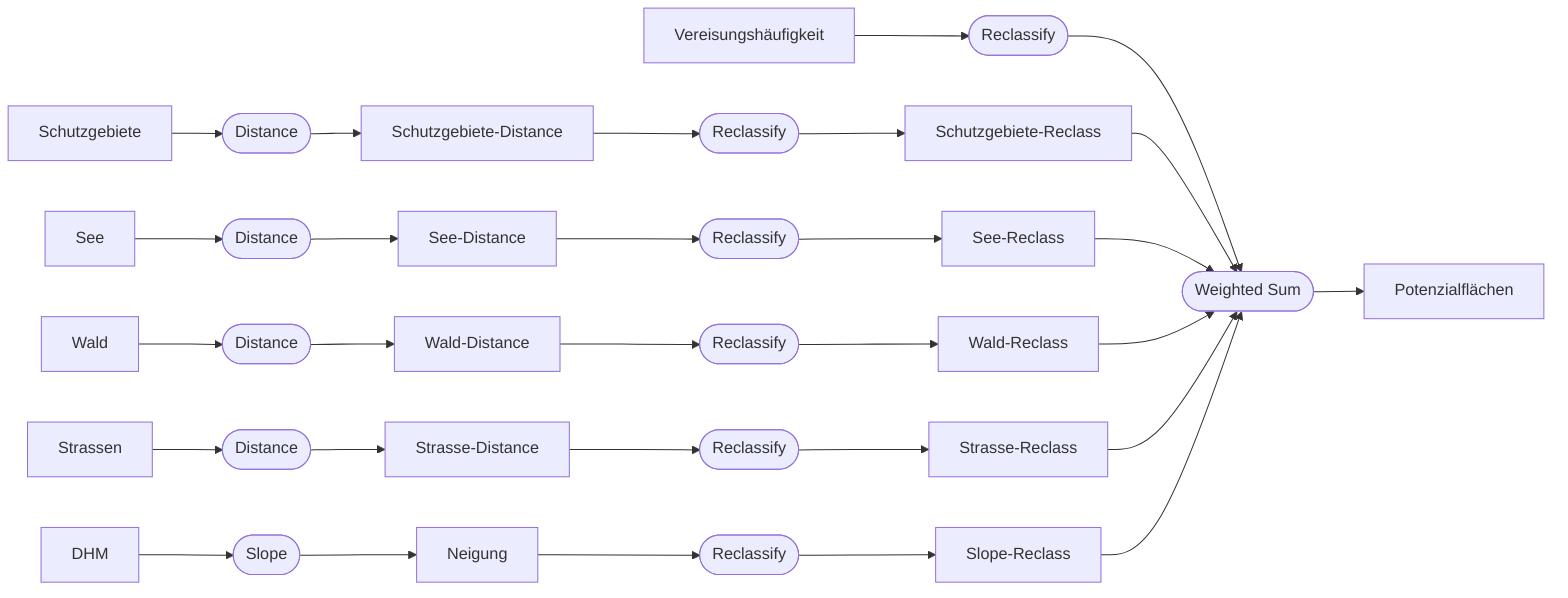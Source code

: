 flowchart LR
    A["Schutzgebiete"]
    B["See"]
    C["Wald"]
    D["Strassen"]
    E["Vereisungshäufigkeit"]
    EA(["Distance"])
    EB(["Distance"])
    EC(["Distance"])
    ED(["Distance"])
    AB["Schutzgebiete-Distance"]
    BB["See-Distance"]
    CB["Wald-Distance"]
    CD["Strasse-Distance"]
    FA(["Reclassify"])
    FB(["Reclassify"])
    FC(["Reclassify"])
    FD(["Reclassify"])
    FE(["Reclassify"])
    FF(["Reclassify"])
    AC["Schutzgebiete-Reclass"]
    BC["See-Reclass"]
    CC["Wald-Reclass"]
    DC["Strasse-Reclass"]
    G(["Weighted Sum"])
    H["Potenzialflächen"]
    A --> EA 
    B --> EB 
    C --> EC
    D --> ED
    E --> FF
    EA --> AB
    EB --> BB
    EC --> CB
    ED --> CD
    AB --> FA
    BB --> FB
    CB --> FC
    CD --> FD
     M --> FE
    FA --> AC
    FB --> BC
    FC --> CC
    FD --> DC
    FE --> DE
    FF --> G
    AC --> G
    BC --> G
    CC --> G
    DC --> G
    G --> H
    K["DHM"]
    M["Neigung"]
    DE["Slope-Reclass"]
    L(["Slope"])
    K --> L
    L --> M
    DE --> G